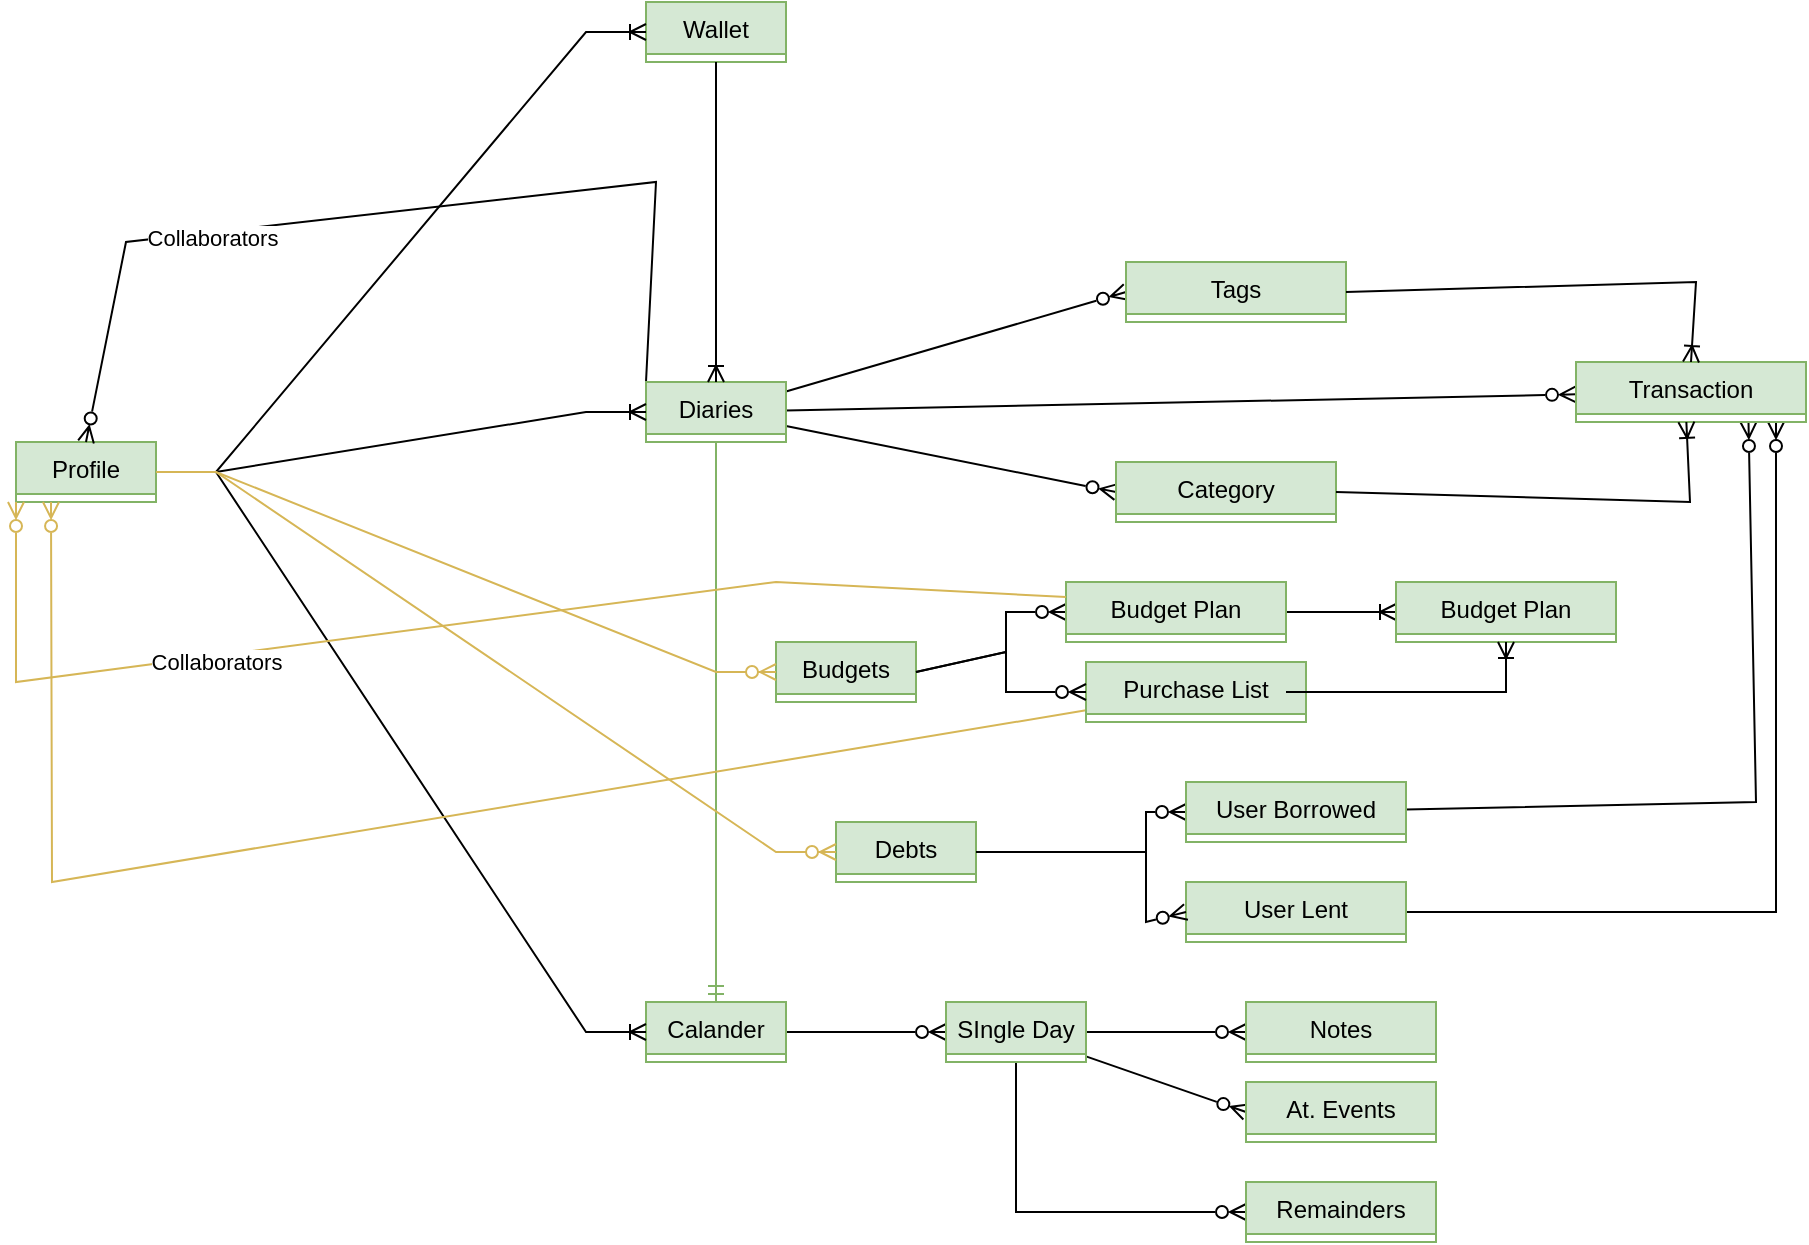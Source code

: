 <mxfile version="20.3.0" type="device"><diagram id="aLsDWgsREyxqOviDx2E1" name="Page-1"><mxGraphModel dx="981" dy="631" grid="1" gridSize="10" guides="1" tooltips="1" connect="1" arrows="1" fold="1" page="1" pageScale="1" pageWidth="850" pageHeight="1100" math="0" shadow="0"><root><mxCell id="0"/><mxCell id="1" parent="0"/><mxCell id="8q0YUpDGVvbSsRaMTDed-1" value="Profile" style="swimlane;fontStyle=0;childLayout=stackLayout;horizontal=1;startSize=26;fillColor=#d5e8d4;horizontalStack=0;resizeParent=1;resizeParentMax=0;resizeLast=0;collapsible=1;marginBottom=0;strokeColor=#82b366;" vertex="1" collapsed="1" parent="1"><mxGeometry x="110" y="350" width="70" height="30" as="geometry"><mxRectangle x="130" y="350" width="170" height="52" as="alternateBounds"/></mxGeometry></mxCell><mxCell id="8q0YUpDGVvbSsRaMTDed-2" value="+ field: type" style="text;strokeColor=#6c8ebf;fillColor=#dae8fc;align=left;verticalAlign=top;spacingLeft=4;spacingRight=4;overflow=hidden;rotatable=0;points=[[0,0.5],[1,0.5]];portConstraint=eastwest;" vertex="1" parent="8q0YUpDGVvbSsRaMTDed-1"><mxGeometry y="26" width="170" height="26" as="geometry"/></mxCell><mxCell id="8q0YUpDGVvbSsRaMTDed-6" value="Wallet" style="swimlane;fontStyle=0;childLayout=stackLayout;horizontal=1;startSize=26;fillColor=#d5e8d4;horizontalStack=0;resizeParent=1;resizeParentMax=0;resizeLast=0;collapsible=1;marginBottom=0;strokeColor=#82b366;" vertex="1" collapsed="1" parent="1"><mxGeometry x="425" y="130" width="70" height="30" as="geometry"><mxRectangle x="425" y="130" width="170" height="52" as="alternateBounds"/></mxGeometry></mxCell><mxCell id="8q0YUpDGVvbSsRaMTDed-7" value="+ field: type" style="text;strokeColor=#6c8ebf;fillColor=#dae8fc;align=left;verticalAlign=top;spacingLeft=4;spacingRight=4;overflow=hidden;rotatable=0;points=[[0,0.5],[1,0.5]];portConstraint=eastwest;" vertex="1" parent="8q0YUpDGVvbSsRaMTDed-6"><mxGeometry y="26" width="170" height="26" as="geometry"/></mxCell><mxCell id="8q0YUpDGVvbSsRaMTDed-10" value="" style="edgeStyle=entityRelationEdgeStyle;fontSize=12;html=1;endArrow=ERoneToMany;rounded=0;exitX=1;exitY=0.5;exitDx=0;exitDy=0;entryX=0;entryY=0.5;entryDx=0;entryDy=0;" edge="1" parent="1" source="8q0YUpDGVvbSsRaMTDed-1" target="8q0YUpDGVvbSsRaMTDed-6"><mxGeometry width="100" height="100" relative="1" as="geometry"><mxPoint x="350" y="420" as="sourcePoint"/><mxPoint x="450" y="320" as="targetPoint"/></mxGeometry></mxCell><mxCell id="8q0YUpDGVvbSsRaMTDed-77" value="" style="edgeStyle=none;rounded=0;orthogonalLoop=1;jettySize=auto;html=1;endArrow=ERzeroToMany;endFill=0;entryX=0;entryY=0.5;entryDx=0;entryDy=0;" edge="1" parent="1" source="8q0YUpDGVvbSsRaMTDed-11" target="8q0YUpDGVvbSsRaMTDed-75"><mxGeometry relative="1" as="geometry"/></mxCell><mxCell id="8q0YUpDGVvbSsRaMTDed-82" value="" style="edgeStyle=none;rounded=0;orthogonalLoop=1;jettySize=auto;html=1;endArrow=ERzeroToMany;endFill=0;entryX=0;entryY=0.5;entryDx=0;entryDy=0;" edge="1" parent="1" source="8q0YUpDGVvbSsRaMTDed-11" target="8q0YUpDGVvbSsRaMTDed-80"><mxGeometry relative="1" as="geometry"/></mxCell><mxCell id="8q0YUpDGVvbSsRaMTDed-85" value="" style="edgeStyle=none;rounded=0;orthogonalLoop=1;jettySize=auto;html=1;endArrow=ERzeroToMany;endFill=0;" edge="1" parent="1" source="8q0YUpDGVvbSsRaMTDed-11" target="8q0YUpDGVvbSsRaMTDed-83"><mxGeometry relative="1" as="geometry"/></mxCell><mxCell id="8q0YUpDGVvbSsRaMTDed-89" style="edgeStyle=none;rounded=0;orthogonalLoop=1;jettySize=auto;html=1;entryX=0.5;entryY=0;entryDx=0;entryDy=0;endArrow=ERmandOne;endFill=0;fillColor=#d5e8d4;strokeColor=#82b366;jumpStyle=none;sketch=0;" edge="1" parent="1" source="8q0YUpDGVvbSsRaMTDed-11" target="8q0YUpDGVvbSsRaMTDed-18"><mxGeometry relative="1" as="geometry"/></mxCell><mxCell id="8q0YUpDGVvbSsRaMTDed-107" style="edgeStyle=none;rounded=0;sketch=0;jumpStyle=none;orthogonalLoop=1;jettySize=auto;html=1;entryX=0.5;entryY=0;entryDx=0;entryDy=0;endArrow=ERzeroToMany;endFill=0;exitX=0;exitY=0;exitDx=0;exitDy=0;" edge="1" parent="1" source="8q0YUpDGVvbSsRaMTDed-11" target="8q0YUpDGVvbSsRaMTDed-1"><mxGeometry relative="1" as="geometry"><Array as="points"><mxPoint x="430" y="220"/><mxPoint x="165" y="250"/></Array></mxGeometry></mxCell><mxCell id="8q0YUpDGVvbSsRaMTDed-108" value="Collaborators" style="edgeLabel;html=1;align=center;verticalAlign=middle;resizable=0;points=[];" vertex="1" connectable="0" parent="8q0YUpDGVvbSsRaMTDed-107"><mxGeometry x="0.385" y="3" relative="1" as="geometry"><mxPoint as="offset"/></mxGeometry></mxCell><mxCell id="8q0YUpDGVvbSsRaMTDed-11" value="Diaries" style="swimlane;fontStyle=0;childLayout=stackLayout;horizontal=1;startSize=26;fillColor=#d5e8d4;horizontalStack=0;resizeParent=1;resizeParentMax=0;resizeLast=0;collapsible=1;marginBottom=0;strokeColor=#82b366;" vertex="1" collapsed="1" parent="1"><mxGeometry x="425" y="320" width="70" height="30" as="geometry"><mxRectangle x="425" y="320" width="170" height="52" as="alternateBounds"/></mxGeometry></mxCell><mxCell id="8q0YUpDGVvbSsRaMTDed-95" value="+ field: type" style="text;strokeColor=#6c8ebf;fillColor=#dae8fc;align=left;verticalAlign=top;spacingLeft=4;spacingRight=4;overflow=hidden;rotatable=0;points=[[0,0.5],[1,0.5]];portConstraint=eastwest;" vertex="1" parent="8q0YUpDGVvbSsRaMTDed-11"><mxGeometry y="26" width="170" height="26" as="geometry"/></mxCell><mxCell id="8q0YUpDGVvbSsRaMTDed-13" value="" style="edgeStyle=entityRelationEdgeStyle;fontSize=12;html=1;endArrow=ERoneToMany;rounded=0;exitX=1;exitY=0.5;exitDx=0;exitDy=0;entryX=0;entryY=0.5;entryDx=0;entryDy=0;" edge="1" parent="1" source="8q0YUpDGVvbSsRaMTDed-1" target="8q0YUpDGVvbSsRaMTDed-11"><mxGeometry width="100" height="100" relative="1" as="geometry"><mxPoint x="330" y="215" as="sourcePoint"/><mxPoint x="420" y="355" as="targetPoint"/></mxGeometry></mxCell><mxCell id="8q0YUpDGVvbSsRaMTDed-14" value="Budgets" style="swimlane;fontStyle=0;childLayout=stackLayout;horizontal=1;startSize=26;fillColor=#d5e8d4;horizontalStack=0;resizeParent=1;resizeParentMax=0;resizeLast=0;collapsible=1;marginBottom=0;strokeColor=#82b366;" vertex="1" collapsed="1" parent="1"><mxGeometry x="490" y="450" width="70" height="30" as="geometry"><mxRectangle x="550" y="450" width="170" height="52" as="alternateBounds"/></mxGeometry></mxCell><mxCell id="8q0YUpDGVvbSsRaMTDed-15" value="+ field: type" style="text;strokeColor=#6c8ebf;fillColor=#dae8fc;align=left;verticalAlign=top;spacingLeft=4;spacingRight=4;overflow=hidden;rotatable=0;points=[[0,0.5],[1,0.5]];portConstraint=eastwest;" vertex="1" parent="8q0YUpDGVvbSsRaMTDed-14"><mxGeometry y="26" width="170" height="26" as="geometry"/></mxCell><mxCell id="8q0YUpDGVvbSsRaMTDed-16" value="Debts" style="swimlane;fontStyle=0;childLayout=stackLayout;horizontal=1;startSize=26;fillColor=#d5e8d4;horizontalStack=0;resizeParent=1;resizeParentMax=0;resizeLast=0;collapsible=1;marginBottom=0;strokeColor=#82b366;" vertex="1" collapsed="1" parent="1"><mxGeometry x="520" y="540" width="70" height="30" as="geometry"><mxRectangle x="490" y="494" width="170" height="52" as="alternateBounds"/></mxGeometry></mxCell><mxCell id="8q0YUpDGVvbSsRaMTDed-17" value="+ field: type" style="text;strokeColor=#6c8ebf;fillColor=#dae8fc;align=left;verticalAlign=top;spacingLeft=4;spacingRight=4;overflow=hidden;rotatable=0;points=[[0,0.5],[1,0.5]];portConstraint=eastwest;" vertex="1" parent="8q0YUpDGVvbSsRaMTDed-16"><mxGeometry y="26" width="170" height="26" as="geometry"/></mxCell><mxCell id="8q0YUpDGVvbSsRaMTDed-65" value="" style="edgeStyle=none;rounded=0;orthogonalLoop=1;jettySize=auto;html=1;endArrow=ERzeroToMany;endFill=0;" edge="1" parent="1" source="8q0YUpDGVvbSsRaMTDed-18" target="8q0YUpDGVvbSsRaMTDed-63"><mxGeometry relative="1" as="geometry"/></mxCell><mxCell id="8q0YUpDGVvbSsRaMTDed-18" value="Calander" style="swimlane;fontStyle=0;childLayout=stackLayout;horizontal=1;startSize=26;fillColor=#d5e8d4;horizontalStack=0;resizeParent=1;resizeParentMax=0;resizeLast=0;collapsible=1;marginBottom=0;strokeColor=#82b366;" vertex="1" collapsed="1" parent="1"><mxGeometry x="425" y="630" width="70" height="30" as="geometry"><mxRectangle x="425" y="630" width="170" height="52" as="alternateBounds"/></mxGeometry></mxCell><mxCell id="8q0YUpDGVvbSsRaMTDed-19" value="+ field: type" style="text;strokeColor=#6c8ebf;fillColor=#dae8fc;align=left;verticalAlign=top;spacingLeft=4;spacingRight=4;overflow=hidden;rotatable=0;points=[[0,0.5],[1,0.5]];portConstraint=eastwest;" vertex="1" parent="8q0YUpDGVvbSsRaMTDed-18"><mxGeometry y="26" width="170" height="26" as="geometry"/></mxCell><mxCell id="8q0YUpDGVvbSsRaMTDed-20" value="" style="edgeStyle=entityRelationEdgeStyle;fontSize=12;html=1;endArrow=ERoneToMany;rounded=0;exitX=1;exitY=0.5;exitDx=0;exitDy=0;entryX=0;entryY=0.5;entryDx=0;entryDy=0;" edge="1" parent="1" source="8q0YUpDGVvbSsRaMTDed-1" target="8q0YUpDGVvbSsRaMTDed-18"><mxGeometry width="100" height="100" relative="1" as="geometry"><mxPoint x="350" y="375" as="sourcePoint"/><mxPoint x="435" y="315" as="targetPoint"/></mxGeometry></mxCell><mxCell id="8q0YUpDGVvbSsRaMTDed-21" value="" style="edgeStyle=entityRelationEdgeStyle;fontSize=12;html=1;endArrow=ERzeroToMany;endFill=1;rounded=0;exitX=1;exitY=0.5;exitDx=0;exitDy=0;fillColor=#fff2cc;strokeColor=#d6b656;" edge="1" parent="1" source="8q0YUpDGVvbSsRaMTDed-1" target="8q0YUpDGVvbSsRaMTDed-16"><mxGeometry width="100" height="100" relative="1" as="geometry"><mxPoint x="350" y="420" as="sourcePoint"/><mxPoint x="450" y="320" as="targetPoint"/></mxGeometry></mxCell><mxCell id="8q0YUpDGVvbSsRaMTDed-22" value="" style="edgeStyle=entityRelationEdgeStyle;fontSize=12;html=1;endArrow=ERzeroToMany;endFill=1;rounded=0;entryX=0;entryY=0.5;entryDx=0;entryDy=0;fillColor=#fff2cc;strokeColor=#d6b656;" edge="1" parent="1" source="8q0YUpDGVvbSsRaMTDed-1" target="8q0YUpDGVvbSsRaMTDed-14"><mxGeometry width="100" height="100" relative="1" as="geometry"><mxPoint x="350" y="375" as="sourcePoint"/><mxPoint x="435" y="415" as="targetPoint"/></mxGeometry></mxCell><mxCell id="8q0YUpDGVvbSsRaMTDed-24" value="" style="fontSize=12;html=1;endArrow=ERoneToMany;rounded=0;exitX=0.5;exitY=1;exitDx=0;exitDy=0;entryX=0.5;entryY=0;entryDx=0;entryDy=0;" edge="1" parent="1" source="8q0YUpDGVvbSsRaMTDed-6" target="8q0YUpDGVvbSsRaMTDed-11"><mxGeometry width="100" height="100" relative="1" as="geometry"><mxPoint x="580" y="410" as="sourcePoint"/><mxPoint x="680" y="310" as="targetPoint"/></mxGeometry></mxCell><mxCell id="8q0YUpDGVvbSsRaMTDed-112" style="edgeStyle=none;rounded=0;sketch=0;jumpStyle=none;orthogonalLoop=1;jettySize=auto;html=1;endArrow=ERzeroToMany;endFill=0;entryX=0.25;entryY=1;entryDx=0;entryDy=0;fillColor=#fff2cc;strokeColor=#d6b656;" edge="1" parent="1" source="8q0YUpDGVvbSsRaMTDed-28" target="8q0YUpDGVvbSsRaMTDed-1"><mxGeometry relative="1" as="geometry"><mxPoint x="490" y="420" as="targetPoint"/><Array as="points"><mxPoint x="128" y="570"/></Array></mxGeometry></mxCell><mxCell id="8q0YUpDGVvbSsRaMTDed-28" value="Purchase List" style="swimlane;fontStyle=0;childLayout=stackLayout;horizontal=1;startSize=26;fillColor=#d5e8d4;horizontalStack=0;resizeParent=1;resizeParentMax=0;resizeLast=0;collapsible=1;marginBottom=0;strokeColor=#82b366;" vertex="1" collapsed="1" parent="1"><mxGeometry x="645" y="460" width="110" height="30" as="geometry"><mxRectangle x="695" y="460" width="170" height="52" as="alternateBounds"/></mxGeometry></mxCell><mxCell id="8q0YUpDGVvbSsRaMTDed-29" value="+ field: type" style="text;strokeColor=#6c8ebf;fillColor=#dae8fc;align=left;verticalAlign=top;spacingLeft=4;spacingRight=4;overflow=hidden;rotatable=0;points=[[0,0.5],[1,0.5]];portConstraint=eastwest;" vertex="1" parent="8q0YUpDGVvbSsRaMTDed-28"><mxGeometry y="26" width="170" height="26" as="geometry"/></mxCell><mxCell id="8q0YUpDGVvbSsRaMTDed-30" value="" style="fontSize=12;html=1;endArrow=ERzeroToMany;rounded=0;exitX=1;exitY=0.5;exitDx=0;exitDy=0;entryX=0;entryY=0.5;entryDx=0;entryDy=0;endFill=0;" edge="1" parent="1" source="8q0YUpDGVvbSsRaMTDed-14" target="8q0YUpDGVvbSsRaMTDed-26"><mxGeometry width="100" height="100" relative="1" as="geometry"><mxPoint x="555" y="340" as="sourcePoint"/><mxPoint x="555" y="390" as="targetPoint"/><Array as="points"><mxPoint x="605" y="455"/><mxPoint x="605" y="435"/></Array></mxGeometry></mxCell><mxCell id="8q0YUpDGVvbSsRaMTDed-31" value="" style="fontSize=12;html=1;endArrow=ERzeroToMany;rounded=0;exitX=1;exitY=0.5;exitDx=0;exitDy=0;entryX=0;entryY=0.5;entryDx=0;entryDy=0;endFill=0;" edge="1" parent="1" source="8q0YUpDGVvbSsRaMTDed-14" target="8q0YUpDGVvbSsRaMTDed-28"><mxGeometry width="100" height="100" relative="1" as="geometry"><mxPoint x="590" y="465" as="sourcePoint"/><mxPoint x="635" y="475" as="targetPoint"/><Array as="points"><mxPoint x="605" y="455"/><mxPoint x="605" y="475"/></Array></mxGeometry></mxCell><mxCell id="8q0YUpDGVvbSsRaMTDed-92" value="" style="edgeStyle=none;rounded=0;sketch=0;jumpStyle=none;orthogonalLoop=1;jettySize=auto;html=1;endArrow=ERoneToMany;endFill=0;" edge="1" parent="1" source="8q0YUpDGVvbSsRaMTDed-26" target="8q0YUpDGVvbSsRaMTDed-90"><mxGeometry relative="1" as="geometry"/></mxCell><mxCell id="8q0YUpDGVvbSsRaMTDed-26" value="Budget Plan" style="swimlane;fontStyle=0;childLayout=stackLayout;horizontal=1;startSize=26;fillColor=#d5e8d4;horizontalStack=0;resizeParent=1;resizeParentMax=0;resizeLast=0;collapsible=1;marginBottom=0;strokeColor=#82b366;" vertex="1" collapsed="1" parent="1"><mxGeometry x="635" y="420" width="110" height="30" as="geometry"><mxRectangle x="695" y="420" width="170" height="54" as="alternateBounds"/></mxGeometry></mxCell><mxCell id="8q0YUpDGVvbSsRaMTDed-98" value="+ field: type" style="text;strokeColor=#6c8ebf;fillColor=#dae8fc;align=left;verticalAlign=top;spacingLeft=4;spacingRight=4;overflow=hidden;rotatable=0;points=[[0,0.5],[1,0.5]];portConstraint=eastwest;" vertex="1" parent="8q0YUpDGVvbSsRaMTDed-26"><mxGeometry y="26" width="170" height="28" as="geometry"/></mxCell><mxCell id="8q0YUpDGVvbSsRaMTDed-103" style="edgeStyle=none;rounded=0;sketch=0;jumpStyle=none;orthogonalLoop=1;jettySize=auto;html=1;endArrow=ERzeroToMany;endFill=0;" edge="1" parent="1" source="8q0YUpDGVvbSsRaMTDed-51"><mxGeometry relative="1" as="geometry"><mxPoint x="990" y="340" as="targetPoint"/><Array as="points"><mxPoint x="990" y="585"/></Array></mxGeometry></mxCell><mxCell id="8q0YUpDGVvbSsRaMTDed-51" value="User Lent" style="swimlane;fontStyle=0;childLayout=stackLayout;horizontal=1;startSize=26;fillColor=#d5e8d4;horizontalStack=0;resizeParent=1;resizeParentMax=0;resizeLast=0;collapsible=1;marginBottom=0;strokeColor=#82b366;" vertex="1" collapsed="1" parent="1"><mxGeometry x="695" y="570" width="110" height="30" as="geometry"><mxRectangle x="695" y="564" width="170" height="52" as="alternateBounds"/></mxGeometry></mxCell><mxCell id="8q0YUpDGVvbSsRaMTDed-52" value="+ field: type" style="text;strokeColor=#6c8ebf;fillColor=#dae8fc;align=left;verticalAlign=top;spacingLeft=4;spacingRight=4;overflow=hidden;rotatable=0;points=[[0,0.5],[1,0.5]];portConstraint=eastwest;" vertex="1" parent="8q0YUpDGVvbSsRaMTDed-51"><mxGeometry y="26" width="170" height="26" as="geometry"/></mxCell><mxCell id="8q0YUpDGVvbSsRaMTDed-53" value="" style="fontSize=12;html=1;endArrow=ERzeroToMany;rounded=0;exitX=1;exitY=0.5;exitDx=0;exitDy=0;entryX=0;entryY=0.5;entryDx=0;entryDy=0;endFill=0;" edge="1" parent="1" target="8q0YUpDGVvbSsRaMTDed-55" source="8q0YUpDGVvbSsRaMTDed-16"><mxGeometry width="100" height="100" relative="1" as="geometry"><mxPoint x="650" y="555" as="sourcePoint"/><mxPoint x="625" y="490" as="targetPoint"/><Array as="points"><mxPoint x="675" y="555"/><mxPoint x="675" y="535"/></Array></mxGeometry></mxCell><mxCell id="8q0YUpDGVvbSsRaMTDed-54" value="" style="fontSize=12;html=1;endArrow=ERzeroToMany;rounded=0;entryX=0;entryY=0.5;entryDx=0;entryDy=0;endFill=0;exitX=1;exitY=0.5;exitDx=0;exitDy=0;" edge="1" parent="1" target="8q0YUpDGVvbSsRaMTDed-51" source="8q0YUpDGVvbSsRaMTDed-16"><mxGeometry width="100" height="100" relative="1" as="geometry"><mxPoint x="650" y="570" as="sourcePoint"/><mxPoint x="715" y="545" as="targetPoint"/><Array as="points"><mxPoint x="675" y="555"/><mxPoint x="675" y="590"/></Array></mxGeometry></mxCell><mxCell id="8q0YUpDGVvbSsRaMTDed-102" style="edgeStyle=none;rounded=0;sketch=0;jumpStyle=none;orthogonalLoop=1;jettySize=auto;html=1;entryX=0.75;entryY=1;entryDx=0;entryDy=0;endArrow=ERzeroToMany;endFill=0;" edge="1" parent="1" source="8q0YUpDGVvbSsRaMTDed-55" target="8q0YUpDGVvbSsRaMTDed-83"><mxGeometry relative="1" as="geometry"><Array as="points"><mxPoint x="980" y="530"/></Array></mxGeometry></mxCell><mxCell id="8q0YUpDGVvbSsRaMTDed-55" value="User Borrowed" style="swimlane;fontStyle=0;childLayout=stackLayout;horizontal=1;startSize=26;fillColor=#d5e8d4;horizontalStack=0;resizeParent=1;resizeParentMax=0;resizeLast=0;collapsible=1;marginBottom=0;strokeColor=#82b366;" vertex="1" collapsed="1" parent="1"><mxGeometry x="695" y="520" width="110" height="30" as="geometry"><mxRectangle x="695" y="520" width="170" height="52" as="alternateBounds"/></mxGeometry></mxCell><mxCell id="8q0YUpDGVvbSsRaMTDed-56" value="+ field: type" style="text;strokeColor=#6c8ebf;fillColor=#dae8fc;align=left;verticalAlign=top;spacingLeft=4;spacingRight=4;overflow=hidden;rotatable=0;points=[[0,0.5],[1,0.5]];portConstraint=eastwest;" vertex="1" parent="8q0YUpDGVvbSsRaMTDed-55"><mxGeometry y="26" width="170" height="26" as="geometry"/></mxCell><mxCell id="8q0YUpDGVvbSsRaMTDed-68" value="" style="edgeStyle=none;rounded=0;orthogonalLoop=1;jettySize=auto;html=1;endArrow=ERzeroToMany;endFill=0;" edge="1" parent="1" source="8q0YUpDGVvbSsRaMTDed-63" target="8q0YUpDGVvbSsRaMTDed-66"><mxGeometry relative="1" as="geometry"/></mxCell><mxCell id="8q0YUpDGVvbSsRaMTDed-71" value="" style="edgeStyle=none;rounded=0;orthogonalLoop=1;jettySize=auto;html=1;endArrow=ERzeroToMany;endFill=0;entryX=0;entryY=0.5;entryDx=0;entryDy=0;" edge="1" parent="1" source="8q0YUpDGVvbSsRaMTDed-63" target="8q0YUpDGVvbSsRaMTDed-69"><mxGeometry relative="1" as="geometry"/></mxCell><mxCell id="8q0YUpDGVvbSsRaMTDed-74" value="" style="edgeStyle=none;rounded=0;orthogonalLoop=1;jettySize=auto;html=1;endArrow=ERzeroToMany;endFill=0;entryX=0;entryY=0.5;entryDx=0;entryDy=0;" edge="1" parent="1" source="8q0YUpDGVvbSsRaMTDed-63" target="8q0YUpDGVvbSsRaMTDed-72"><mxGeometry relative="1" as="geometry"><Array as="points"><mxPoint x="610" y="735"/></Array></mxGeometry></mxCell><mxCell id="8q0YUpDGVvbSsRaMTDed-63" value="SIngle Day" style="swimlane;fontStyle=0;childLayout=stackLayout;horizontal=1;startSize=26;fillColor=#d5e8d4;horizontalStack=0;resizeParent=1;resizeParentMax=0;resizeLast=0;collapsible=1;marginBottom=0;strokeColor=#82b366;" vertex="1" collapsed="1" parent="1"><mxGeometry x="575" y="630" width="70" height="30" as="geometry"><mxRectangle x="575" y="630" width="170" height="52" as="alternateBounds"/></mxGeometry></mxCell><mxCell id="8q0YUpDGVvbSsRaMTDed-64" value="+ field: type" style="text;strokeColor=#6c8ebf;fillColor=#dae8fc;align=left;verticalAlign=top;spacingLeft=4;spacingRight=4;overflow=hidden;rotatable=0;points=[[0,0.5],[1,0.5]];portConstraint=eastwest;" vertex="1" parent="8q0YUpDGVvbSsRaMTDed-63"><mxGeometry y="26" width="170" height="26" as="geometry"/></mxCell><mxCell id="8q0YUpDGVvbSsRaMTDed-66" value="Notes" style="swimlane;fontStyle=0;childLayout=stackLayout;horizontal=1;startSize=26;fillColor=#d5e8d4;horizontalStack=0;resizeParent=1;resizeParentMax=0;resizeLast=0;collapsible=1;marginBottom=0;strokeColor=#82b366;" vertex="1" collapsed="1" parent="1"><mxGeometry x="725" y="630" width="95" height="30" as="geometry"><mxRectangle x="725" y="630" width="170" height="52" as="alternateBounds"/></mxGeometry></mxCell><mxCell id="8q0YUpDGVvbSsRaMTDed-67" value="+ field: type" style="text;strokeColor=#6c8ebf;fillColor=#dae8fc;align=left;verticalAlign=top;spacingLeft=4;spacingRight=4;overflow=hidden;rotatable=0;points=[[0,0.5],[1,0.5]];portConstraint=eastwest;" vertex="1" parent="8q0YUpDGVvbSsRaMTDed-66"><mxGeometry y="26" width="170" height="26" as="geometry"/></mxCell><mxCell id="8q0YUpDGVvbSsRaMTDed-69" value="At. Events" style="swimlane;fontStyle=0;childLayout=stackLayout;horizontal=1;startSize=26;fillColor=#d5e8d4;horizontalStack=0;resizeParent=1;resizeParentMax=0;resizeLast=0;collapsible=1;marginBottom=0;strokeColor=#82b366;" vertex="1" collapsed="1" parent="1"><mxGeometry x="725" y="670" width="95" height="30" as="geometry"><mxRectangle x="725" y="670" width="170" height="52" as="alternateBounds"/></mxGeometry></mxCell><mxCell id="8q0YUpDGVvbSsRaMTDed-70" value="+ field: type" style="text;strokeColor=#6c8ebf;fillColor=#dae8fc;align=left;verticalAlign=top;spacingLeft=4;spacingRight=4;overflow=hidden;rotatable=0;points=[[0,0.5],[1,0.5]];portConstraint=eastwest;" vertex="1" parent="8q0YUpDGVvbSsRaMTDed-69"><mxGeometry y="26" width="170" height="26" as="geometry"/></mxCell><mxCell id="8q0YUpDGVvbSsRaMTDed-72" value="Remainders" style="swimlane;fontStyle=0;childLayout=stackLayout;horizontal=1;startSize=26;fillColor=#d5e8d4;horizontalStack=0;resizeParent=1;resizeParentMax=0;resizeLast=0;collapsible=1;marginBottom=0;strokeColor=#82b366;" vertex="1" collapsed="1" parent="1"><mxGeometry x="725" y="720" width="95" height="30" as="geometry"><mxRectangle x="725" y="720" width="170" height="52" as="alternateBounds"/></mxGeometry></mxCell><mxCell id="8q0YUpDGVvbSsRaMTDed-73" value="+ field: type" style="text;strokeColor=#6c8ebf;fillColor=#dae8fc;align=left;verticalAlign=top;spacingLeft=4;spacingRight=4;overflow=hidden;rotatable=0;points=[[0,0.5],[1,0.5]];portConstraint=eastwest;" vertex="1" parent="8q0YUpDGVvbSsRaMTDed-72"><mxGeometry y="26" width="170" height="26" as="geometry"/></mxCell><mxCell id="8q0YUpDGVvbSsRaMTDed-75" value="Category" style="swimlane;fontStyle=0;childLayout=stackLayout;horizontal=1;startSize=26;fillColor=#d5e8d4;horizontalStack=0;resizeParent=1;resizeParentMax=0;resizeLast=0;collapsible=1;marginBottom=0;strokeColor=#82b366;" vertex="1" collapsed="1" parent="1"><mxGeometry x="660" y="360" width="110" height="30" as="geometry"><mxRectangle x="550" y="360" width="170" height="52" as="alternateBounds"/></mxGeometry></mxCell><mxCell id="8q0YUpDGVvbSsRaMTDed-96" value="+ field: type" style="text;strokeColor=#6c8ebf;fillColor=#dae8fc;align=left;verticalAlign=top;spacingLeft=4;spacingRight=4;overflow=hidden;rotatable=0;points=[[0,0.5],[1,0.5]];portConstraint=eastwest;" vertex="1" parent="8q0YUpDGVvbSsRaMTDed-75"><mxGeometry y="26" width="170" height="26" as="geometry"/></mxCell><mxCell id="8q0YUpDGVvbSsRaMTDed-80" value="Tags" style="swimlane;fontStyle=0;childLayout=stackLayout;horizontal=1;startSize=26;fillColor=#d5e8d4;horizontalStack=0;resizeParent=1;resizeParentMax=0;resizeLast=0;collapsible=1;marginBottom=0;strokeColor=#82b366;" vertex="1" collapsed="1" parent="1"><mxGeometry x="665" y="260" width="110" height="30" as="geometry"><mxRectangle x="555" y="260" width="170" height="52" as="alternateBounds"/></mxGeometry></mxCell><mxCell id="8q0YUpDGVvbSsRaMTDed-94" value="+ field: type" style="text;strokeColor=#6c8ebf;fillColor=#dae8fc;align=left;verticalAlign=top;spacingLeft=4;spacingRight=4;overflow=hidden;rotatable=0;points=[[0,0.5],[1,0.5]];portConstraint=eastwest;" vertex="1" parent="8q0YUpDGVvbSsRaMTDed-80"><mxGeometry y="26" width="170" height="26" as="geometry"/></mxCell><mxCell id="8q0YUpDGVvbSsRaMTDed-83" value="Transaction" style="swimlane;fontStyle=0;childLayout=stackLayout;horizontal=1;startSize=26;fillColor=#d5e8d4;horizontalStack=0;resizeParent=1;resizeParentMax=0;resizeLast=0;collapsible=1;marginBottom=0;strokeColor=#82b366;" vertex="1" collapsed="1" parent="1"><mxGeometry x="890" y="310" width="115" height="30" as="geometry"><mxRectangle x="645" y="310" width="170" height="52" as="alternateBounds"/></mxGeometry></mxCell><mxCell id="8q0YUpDGVvbSsRaMTDed-97" value="+ field: type" style="text;strokeColor=#6c8ebf;fillColor=#dae8fc;align=left;verticalAlign=top;spacingLeft=4;spacingRight=4;overflow=hidden;rotatable=0;points=[[0,0.5],[1,0.5]];portConstraint=eastwest;" vertex="1" parent="8q0YUpDGVvbSsRaMTDed-83"><mxGeometry y="26" width="170" height="26" as="geometry"/></mxCell><mxCell id="8q0YUpDGVvbSsRaMTDed-86" value="" style="edgeStyle=none;rounded=0;orthogonalLoop=1;jettySize=auto;html=1;endArrow=ERoneToMany;endFill=0;exitX=1;exitY=0.5;exitDx=0;exitDy=0;entryX=0.5;entryY=0;entryDx=0;entryDy=0;" edge="1" parent="1" source="8q0YUpDGVvbSsRaMTDed-80" target="8q0YUpDGVvbSsRaMTDed-83"><mxGeometry relative="1" as="geometry"><mxPoint x="505" y="343.526" as="sourcePoint"/><mxPoint x="650" y="337.421" as="targetPoint"/><Array as="points"><mxPoint x="950" y="270"/></Array></mxGeometry></mxCell><mxCell id="8q0YUpDGVvbSsRaMTDed-88" value="" style="edgeStyle=none;rounded=0;orthogonalLoop=1;jettySize=auto;html=1;endArrow=ERoneToMany;endFill=0;exitX=1;exitY=0.5;exitDx=0;exitDy=0;" edge="1" parent="1" source="8q0YUpDGVvbSsRaMTDed-75"><mxGeometry relative="1" as="geometry"><mxPoint x="790" y="390" as="sourcePoint"/><mxPoint x="945.182" y="340.0" as="targetPoint"/><Array as="points"><mxPoint x="947" y="380"/></Array></mxGeometry></mxCell><mxCell id="8q0YUpDGVvbSsRaMTDed-90" value="Budget Plan" style="swimlane;fontStyle=0;childLayout=stackLayout;horizontal=1;startSize=26;fillColor=#d5e8d4;horizontalStack=0;resizeParent=1;resizeParentMax=0;resizeLast=0;collapsible=1;marginBottom=0;strokeColor=#82b366;" vertex="1" collapsed="1" parent="1"><mxGeometry x="800" y="420" width="110" height="30" as="geometry"><mxRectangle x="860" y="420" width="170" height="52" as="alternateBounds"/></mxGeometry></mxCell><mxCell id="8q0YUpDGVvbSsRaMTDed-99" value="+ field: type" style="text;strokeColor=#6c8ebf;fillColor=#dae8fc;align=left;verticalAlign=top;spacingLeft=4;spacingRight=4;overflow=hidden;rotatable=0;points=[[0,0.5],[1,0.5]];portConstraint=eastwest;" vertex="1" parent="8q0YUpDGVvbSsRaMTDed-90"><mxGeometry y="26" width="170" height="26" as="geometry"/></mxCell><mxCell id="8q0YUpDGVvbSsRaMTDed-93" value="" style="edgeStyle=none;rounded=0;sketch=0;jumpStyle=none;orthogonalLoop=1;jettySize=auto;html=1;endArrow=ERoneToMany;endFill=0;exitX=1;exitY=0.5;exitDx=0;exitDy=0;entryX=0.5;entryY=1;entryDx=0;entryDy=0;" edge="1" parent="1" target="8q0YUpDGVvbSsRaMTDed-90"><mxGeometry relative="1" as="geometry"><mxPoint x="745" y="475" as="sourcePoint"/><mxPoint x="850" y="500" as="targetPoint"/><Array as="points"><mxPoint x="855" y="475"/></Array></mxGeometry></mxCell><mxCell id="8q0YUpDGVvbSsRaMTDed-109" style="edgeStyle=none;rounded=0;sketch=0;jumpStyle=none;orthogonalLoop=1;jettySize=auto;html=1;endArrow=ERzeroToMany;endFill=0;exitX=0;exitY=0.25;exitDx=0;exitDy=0;fillColor=#fff2cc;strokeColor=#d6b656;entryX=0;entryY=1;entryDx=0;entryDy=0;" edge="1" parent="1" source="8q0YUpDGVvbSsRaMTDed-26" target="8q0YUpDGVvbSsRaMTDed-1"><mxGeometry relative="1" as="geometry"><mxPoint x="435" y="330.0" as="sourcePoint"/><mxPoint x="180" y="380" as="targetPoint"/><Array as="points"><mxPoint x="490" y="420"/><mxPoint x="110" y="470"/></Array></mxGeometry></mxCell><mxCell id="8q0YUpDGVvbSsRaMTDed-110" value="Collaborators" style="edgeLabel;html=1;align=center;verticalAlign=middle;resizable=0;points=[];" vertex="1" connectable="0" parent="8q0YUpDGVvbSsRaMTDed-109"><mxGeometry x="0.385" y="3" relative="1" as="geometry"><mxPoint as="offset"/></mxGeometry></mxCell></root></mxGraphModel></diagram></mxfile>